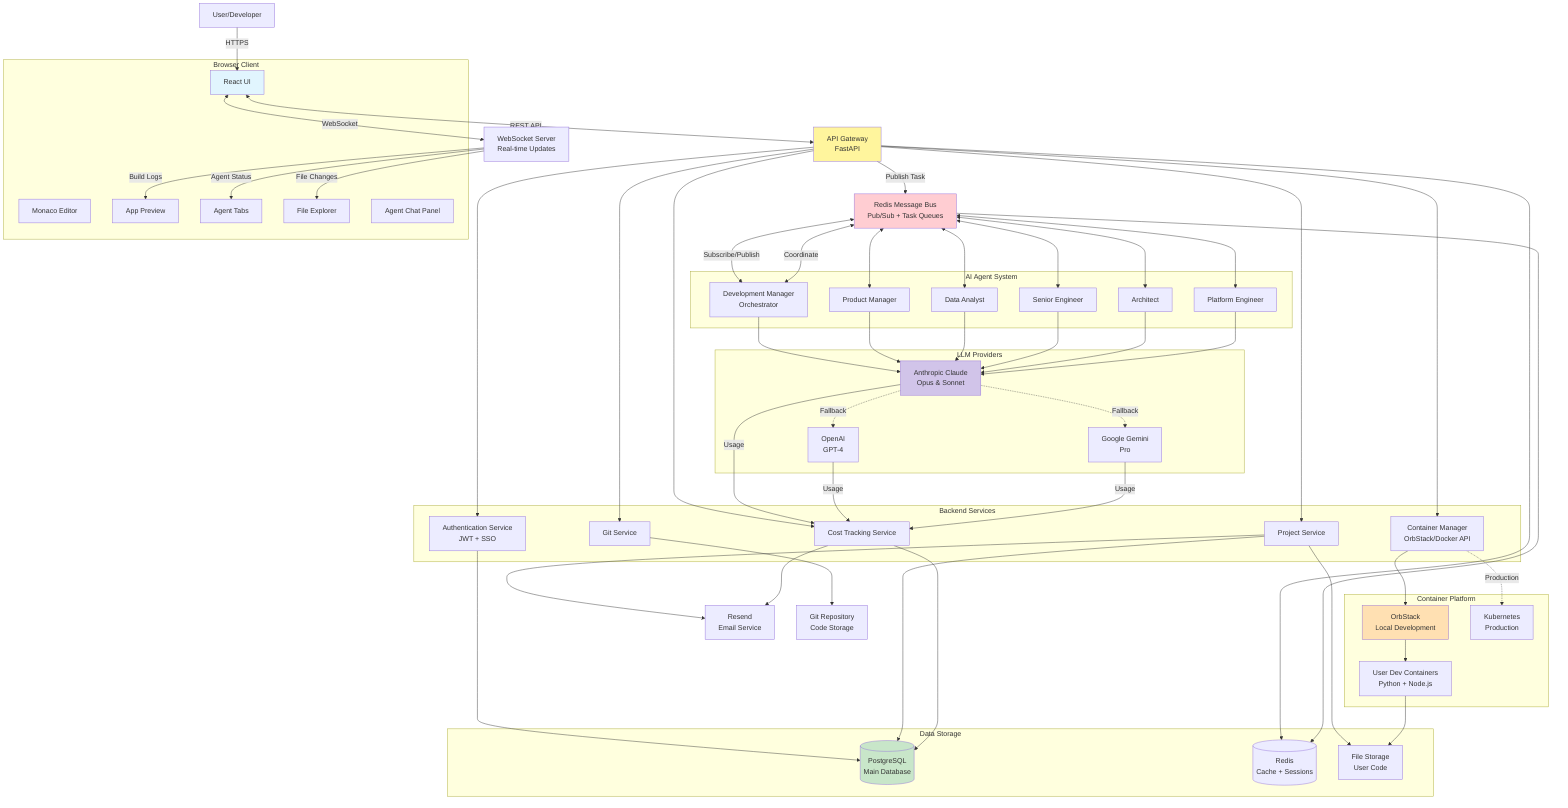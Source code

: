 graph TB
    %% User Interface Layer
    subgraph "Browser Client"
        UI[React UI]
        Monaco[Monaco Editor]
        Preview[App Preview]
        AgentTabs[Agent Tabs]
        FileExplorer[File Explorer]
        ChatPanel[Agent Chat Panel]
    end

    %% API Gateway
    Gateway[API Gateway<br/>FastAPI]

    %% WebSocket Server
    WSServer[WebSocket Server<br/>Real-time Updates]

    %% Backend Services
    subgraph "Backend Services"
        AuthService[Authentication Service<br/>JWT + SSO]
        ProjectService[Project Service]
        ContainerMgr[Container Manager<br/>OrbStack/Docker API]
        GitService[Git Service]
        CostTracker[Cost Tracking Service]
    end

    %% Message Bus
    MessageBus[Redis Message Bus<br/>Pub/Sub + Task Queues]

    %% AI Agent Pool
    subgraph "AI Agent System"
        DevManager[Development Manager<br/>Orchestrator]
        ProductMgr[Product Manager]
        DataAnalyst[Data Analyst]
        Engineer[Senior Engineer]
        Architect[Architect]
        PlatformEng[Platform Engineer]
    end

    %% LLM Providers
    subgraph "LLM Providers"
        Claude[Anthropic Claude<br/>Opus & Sonnet]
        OpenAI[OpenAI<br/>GPT-4]
        Gemini[Google Gemini<br/>Pro]
    end

    %% Data Layer
    subgraph "Data Storage"
        PostgreSQL[(PostgreSQL<br/>Main Database)]
        Redis[(Redis<br/>Cache + Sessions)]
        FileStorage[File Storage<br/>User Code]
    end

    %% Container Orchestration
    subgraph "Container Platform"
        OrbStack[OrbStack<br/>Local Development]
        UserContainers[User Dev Containers<br/>Python + Node.js]
        K8s[Kubernetes<br/>Production]
    end

    %% External Services
    Resend[Resend<br/>Email Service]
    Git[Git Repository<br/>Code Storage]

    %% User Interactions
    User[User/Developer]

    %% Flow Connections
    User -->|HTTPS| UI
    UI <-->|REST API| Gateway
    UI <-->|WebSocket| WSServer

    Gateway --> AuthService
    Gateway --> ProjectService
    Gateway --> ContainerMgr
    Gateway --> GitService
    Gateway --> CostTracker

    AuthService --> PostgreSQL
    ProjectService --> PostgreSQL
    CostTracker --> PostgreSQL

    %% Agent Communication Flow
    Gateway -->|Publish Task| MessageBus
    MessageBus <-->|Subscribe/Publish| DevManager
    DevManager <-->|Coordinate| MessageBus
    
    MessageBus <--> ProductMgr
    MessageBus <--> DataAnalyst
    MessageBus <--> Engineer
    MessageBus <--> Architect
    MessageBus <--> PlatformEng

    %% LLM Integration
    DevManager --> Claude
    ProductMgr --> Claude
    DataAnalyst --> Claude
    Engineer --> Claude
    Architect --> Claude
    PlatformEng --> Claude

    Claude -.->|Fallback| OpenAI
    Claude -.->|Fallback| Gemini

    %% Container Management
    ContainerMgr --> OrbStack
    OrbStack --> UserContainers
    ContainerMgr -.->|Production| K8s

    %% File Management
    ProjectService --> FileStorage
    UserContainers --> FileStorage
    GitService --> Git

    %% WebSocket Updates
    WSServer -->|Agent Status| AgentTabs
    WSServer -->|File Changes| FileExplorer
    WSServer -->|Build Logs| Preview

    %% Cost Tracking
    Claude -->|Usage| CostTracker
    OpenAI -->|Usage| CostTracker
    Gemini -->|Usage| CostTracker

    %% Email Notifications
    ProjectService --> Resend
    CostTracker --> Resend

    %% Cache Layer
    Gateway --> Redis
    MessageBus --> Redis

    style UI fill:#e1f5fe
    style Gateway fill:#fff59d
    style MessageBus fill:#ffcdd2
    style Claude fill:#d1c4e9
    style PostgreSQL fill:#c8e6c9
    style OrbStack fill:#ffe0b2
